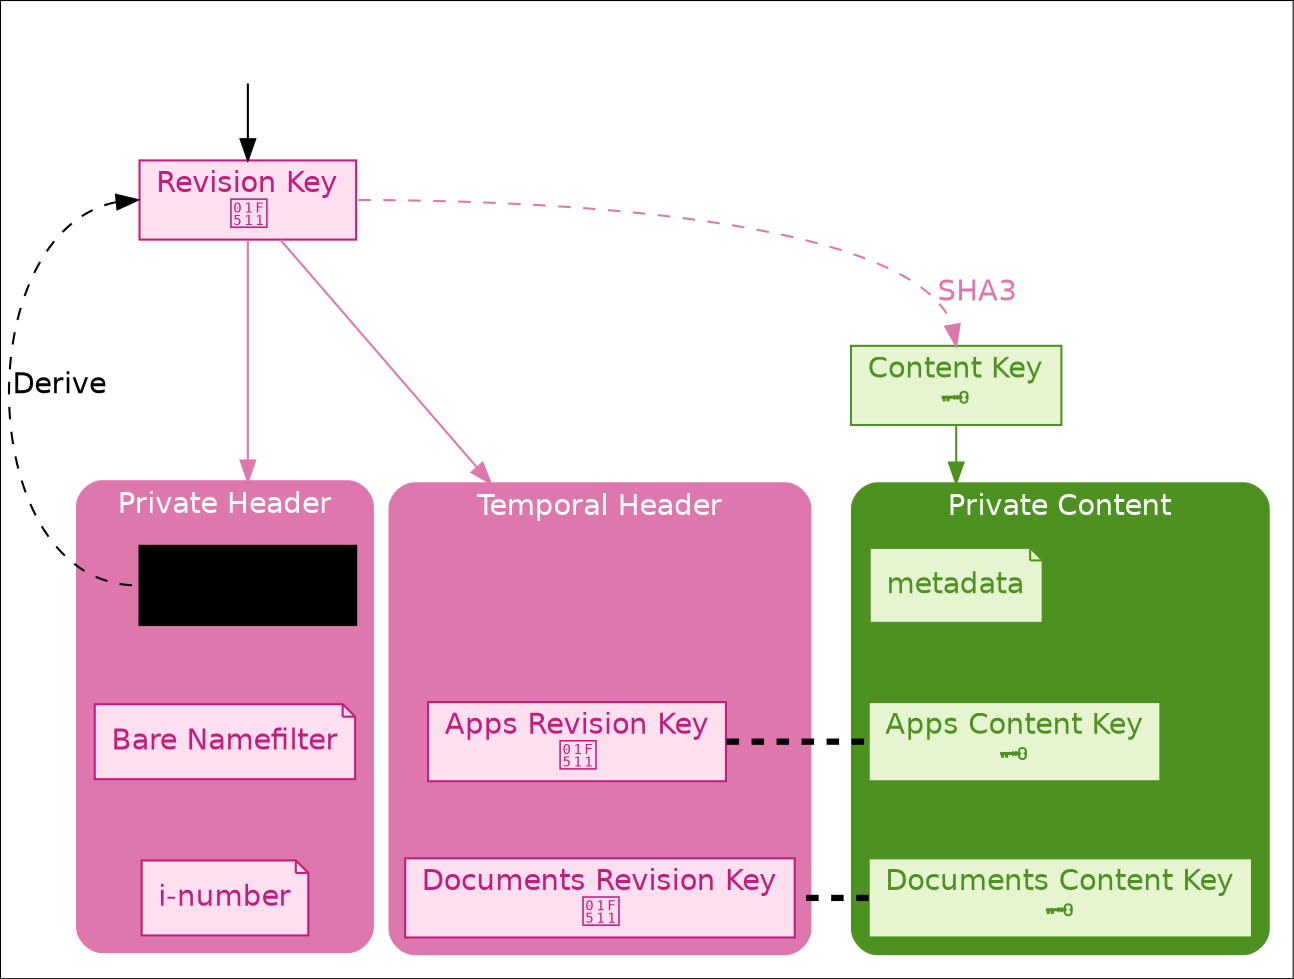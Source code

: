 digraph G {
    #########
    # SETUP #
    #########

    compound = true
    fontname = "Helvetica"

    edge [
        colorscheme = "piyg11"
        color = black
        fontname = "Helvetica"
    ];

    node [
        shape = box
        colorscheme = "piyg11"
        style = filled
        fillcolor = 5
        color = black
        fontname = "Helvetica"
        color=2
        fontcolor=2
    ];

    graph [
        colorscheme="piyg11"
        color=10
        style = "rounded,filled"
        fontcolor=white
    ];

    ##############
    # FREE NODES #
    ##############

    invis_parent [style = invis]
    revision_key [label = "Revision Key\n🔑" color = 2  fontcolor = 2]
    content_key [label = "Content Key\n🗝" color=10 fontcolor = 10 fillcolor=7]

    ############
    # CLUSTERS #
    ############

    subgraph cluster_private_header {
        label = "Private Header"
        color=3

        skip_ratchet [label = "Skip Ratchet\n⚙️" color = blueviolet fontcolor = blueviolet fillcolor=lavender]
        bare_nf [label = "Bare Namefilter" shape = note]
        i_number [label = "i-number" shape = note]

        skip_ratchet -> bare_nf -> i_number [style=invis]
    }

    subgraph cluster_temporal_header {
        label = "Temporal Header"
        color = 3

        apps_header_key [label = "Apps Revision Key\n🔑"]
        docs_header_key [label = "Documents Revision Key\n🔑"]
        invis_header [style = invis]

        invis_header -> apps_header_key -> docs_header_key  [style=invis]
    }

    subgraph cluster_private_content {
        label = "Private Content"

        node [
            color=10
            fontcolor=10
            fillcolor=7
        ]

        metadata [shape = note]

        apps_content_key [label="Apps Content Key\n🗝"]
        docs_content_key [label="Documents Content Key\n🗝"]

        metadata -> apps_content_key -> docs_content_key [style=invis];
    }

    #########
    # EDGES #
    #########

    revision_key:e -> content_key:n [
        label = "SHA3"
        style = dashed
        color = 3
        fontcolor = 3
        weight = 0.5
    ]

    revision_key:w -> skip_ratchet:w [
        dir = back
        style = dashed
        label = "Derive"
        color = blueviolet
        fontcolor = blueviolet
    ]

    invis_parent -> revision_key [color = lightgray weight = 10]
    content_key:s -> metadata [
        lhead = cluster_private_content
        color = 10
        weight = 18
    ]

    revision_key -> skip_ratchet [lhead = cluster_private_header color = 3 weight=10]
    revision_key -> invis_header [lhead = cluster_temporal_header color = 3]

    apps_header_key -> apps_content_key [
        penwidth = 3
        arrowtail = none
        dir = back
        style = dashed
    ]

    docs_content_key -> docs_header_key [
        penwidth = 3
        arrowhead = none
        style = dashed
    ]

    ################
    # LAYOUT HACKS #
    ################

    content_key:s -> invis_header:n [lhead=cluster_temporal_header style=invis]
    content_key:s -> skip_ratchet:n [lhead=cluster_temporal_header style=invis]
    skip_ratchet -> apps_header_key [lhead=cluster_private_header style=invis]
    apps_header_key -> skip_ratchet [style=invis]
}

